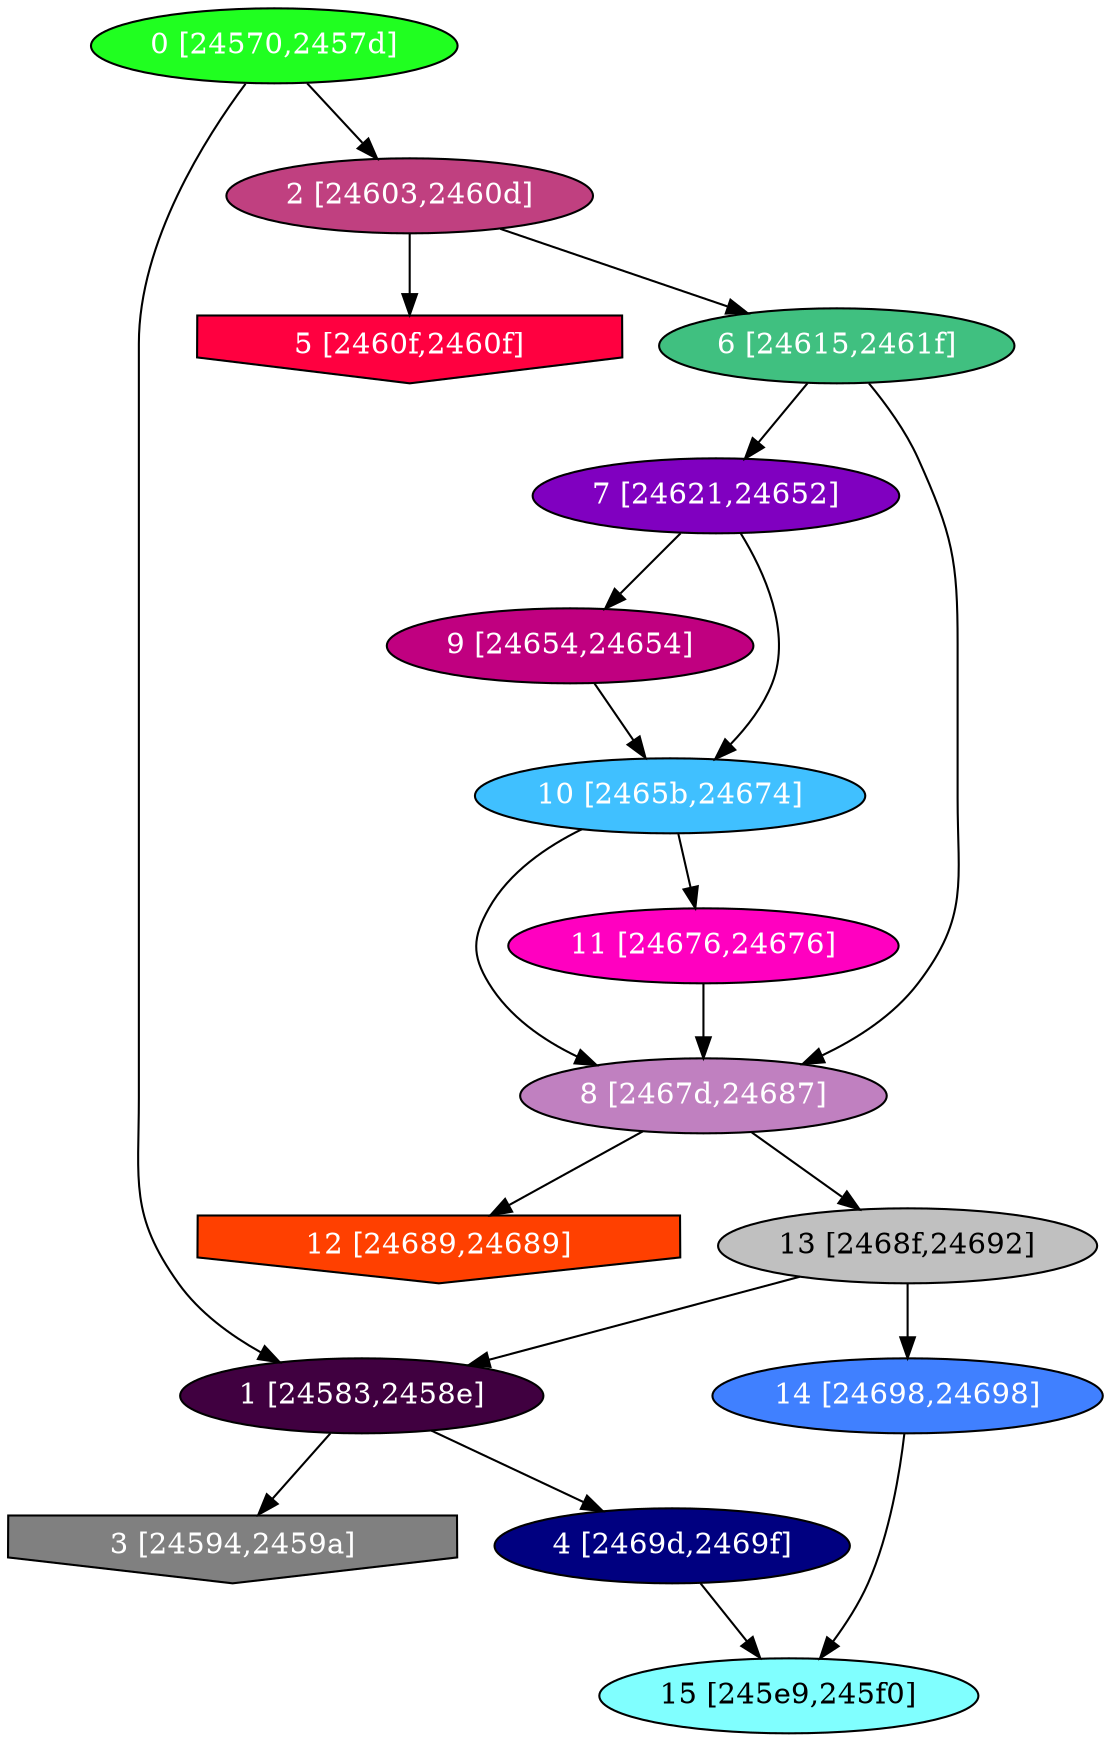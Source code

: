 diGraph libnss3{
	libnss3_0  [style=filled fillcolor="#20FF20" fontcolor="#ffffff" shape=oval label="0 [24570,2457d]"]
	libnss3_1  [style=filled fillcolor="#400040" fontcolor="#ffffff" shape=oval label="1 [24583,2458e]"]
	libnss3_2  [style=filled fillcolor="#C04080" fontcolor="#ffffff" shape=oval label="2 [24603,2460d]"]
	libnss3_3  [style=filled fillcolor="#808080" fontcolor="#ffffff" shape=invhouse label="3 [24594,2459a]"]
	libnss3_4  [style=filled fillcolor="#000080" fontcolor="#ffffff" shape=oval label="4 [2469d,2469f]"]
	libnss3_5  [style=filled fillcolor="#FF0040" fontcolor="#ffffff" shape=invhouse label="5 [2460f,2460f]"]
	libnss3_6  [style=filled fillcolor="#40C080" fontcolor="#ffffff" shape=oval label="6 [24615,2461f]"]
	libnss3_7  [style=filled fillcolor="#8000C0" fontcolor="#ffffff" shape=oval label="7 [24621,24652]"]
	libnss3_8  [style=filled fillcolor="#C080C0" fontcolor="#ffffff" shape=oval label="8 [2467d,24687]"]
	libnss3_9  [style=filled fillcolor="#C00080" fontcolor="#ffffff" shape=oval label="9 [24654,24654]"]
	libnss3_a  [style=filled fillcolor="#40C0FF" fontcolor="#ffffff" shape=oval label="10 [2465b,24674]"]
	libnss3_b  [style=filled fillcolor="#FF00C0" fontcolor="#ffffff" shape=oval label="11 [24676,24676]"]
	libnss3_c  [style=filled fillcolor="#FF4000" fontcolor="#ffffff" shape=invhouse label="12 [24689,24689]"]
	libnss3_d  [style=filled fillcolor="#C0C0C0" fontcolor="#000000" shape=oval label="13 [2468f,24692]"]
	libnss3_e  [style=filled fillcolor="#4080FF" fontcolor="#ffffff" shape=oval label="14 [24698,24698]"]
	libnss3_f  [style=filled fillcolor="#80FFFF" fontcolor="#000000" shape=oval label="15 [245e9,245f0]"]

	libnss3_0 -> libnss3_1
	libnss3_0 -> libnss3_2
	libnss3_1 -> libnss3_3
	libnss3_1 -> libnss3_4
	libnss3_2 -> libnss3_5
	libnss3_2 -> libnss3_6
	libnss3_4 -> libnss3_f
	libnss3_6 -> libnss3_7
	libnss3_6 -> libnss3_8
	libnss3_7 -> libnss3_9
	libnss3_7 -> libnss3_a
	libnss3_8 -> libnss3_c
	libnss3_8 -> libnss3_d
	libnss3_9 -> libnss3_a
	libnss3_a -> libnss3_8
	libnss3_a -> libnss3_b
	libnss3_b -> libnss3_8
	libnss3_d -> libnss3_1
	libnss3_d -> libnss3_e
	libnss3_e -> libnss3_f
}